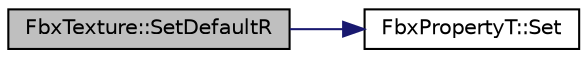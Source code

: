 digraph "FbxTexture::SetDefaultR"
{
  edge [fontname="Helvetica",fontsize="10",labelfontname="Helvetica",labelfontsize="10"];
  node [fontname="Helvetica",fontsize="10",shape=record];
  rankdir="LR";
  Node76 [label="FbxTexture::SetDefaultR",height=0.2,width=0.4,color="black", fillcolor="grey75", style="filled", fontcolor="black"];
  Node76 -> Node77 [color="midnightblue",fontsize="10",style="solid",fontname="Helvetica"];
  Node77 [label="FbxPropertyT::Set",height=0.2,width=0.4,color="black", fillcolor="white", style="filled",URL="$class_fbx_property_t.html#a7245e9041d26955a5c2f31fc40b63228"];
}

